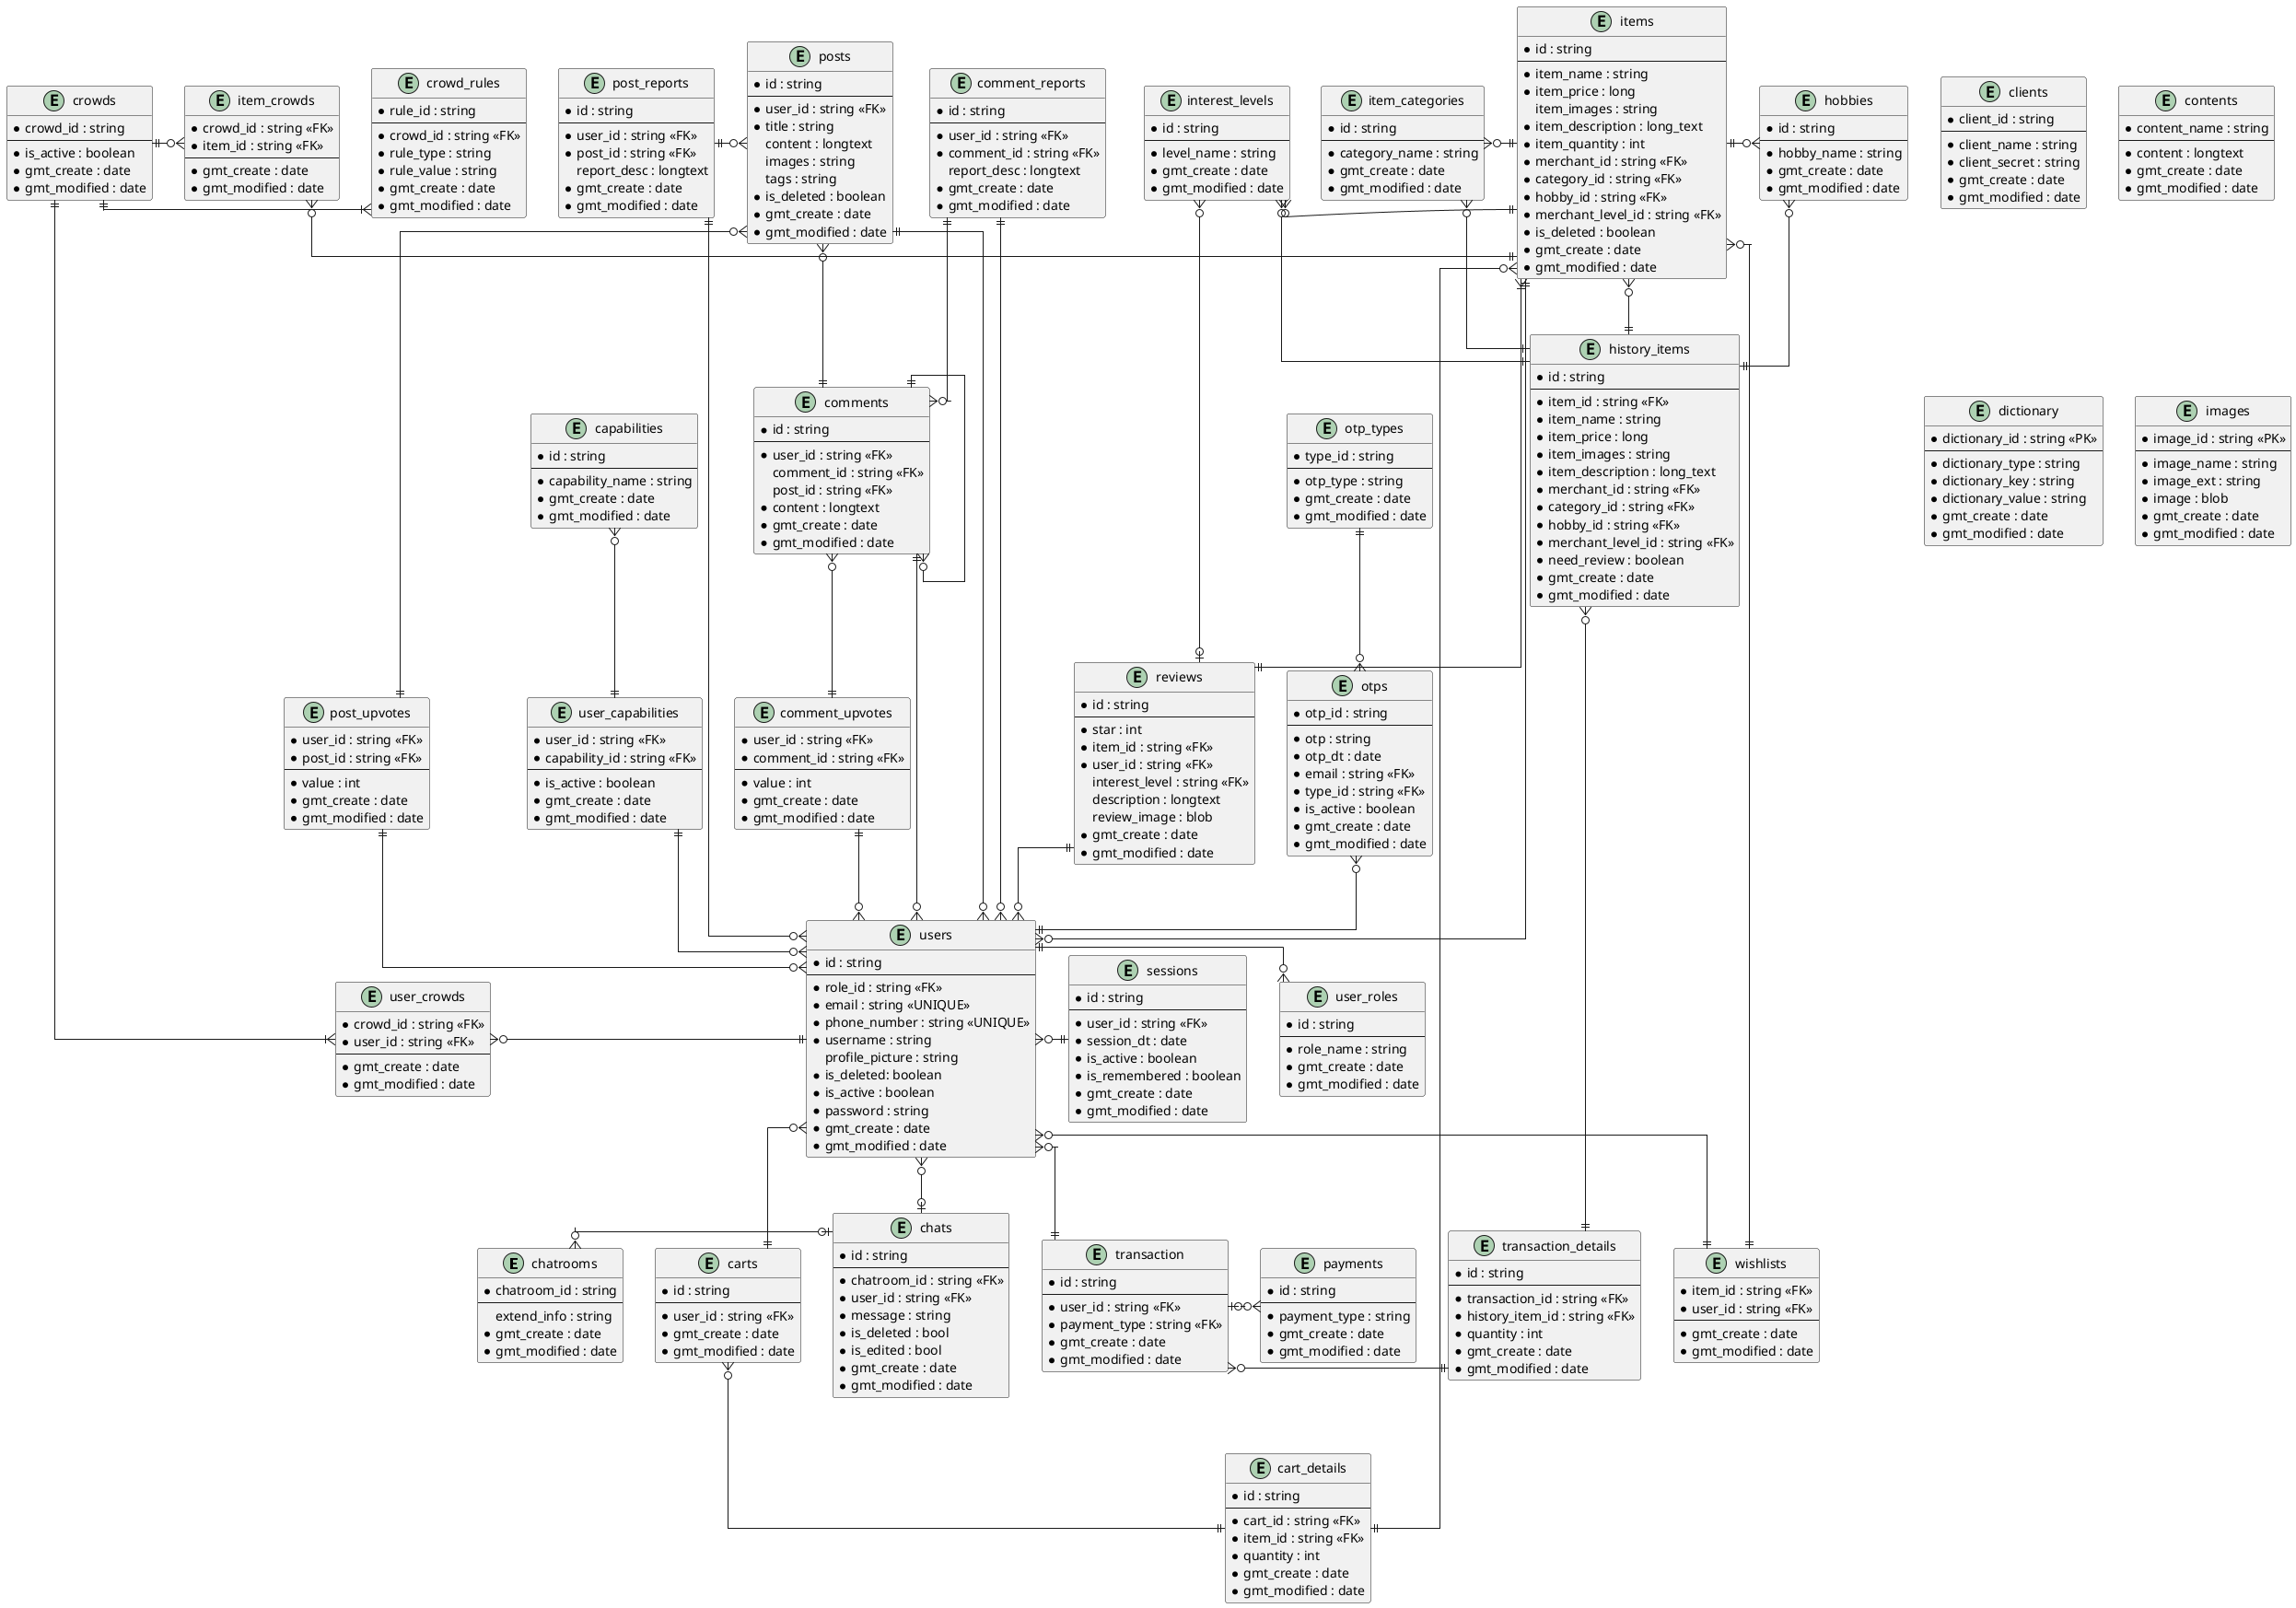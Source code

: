 @startuml ERD
skinparam linetype ortho

' left to right direction
' top to bottom direction

' entity

' direct communication purposes
entity chatrooms {
    * chatroom_id : string
    --
    extend_info : string
    * gmt_create : date
    * gmt_modified : date
}

entity chats {
    * id : string
    --
    * chatroom_id : string <<FK>>
    * user_id : string <<FK>>
    * message : string
    * is_deleted : bool
    * is_edited : bool
    * gmt_create : date
    * gmt_modified : date
}

' for transaction purposes
entity interest_levels {
    * id : string
    --
    * level_name : string
    * gmt_create : date
    * gmt_modified : date
}

entity item_categories {
    * id : string
    --
    * category_name : string
    * gmt_create : date
    * gmt_modified : date
}

entity hobbies {
    * id : string
    --
    * hobby_name : string
    * gmt_create : date
    * gmt_modified : date
}

entity user_roles {
    * id : string
    --
    * role_name : string
    * gmt_create : date
    * gmt_modified : date
}

entity capabilities {
    * id : string
    --
    * capability_name : string
    * gmt_create : date
    * gmt_modified : date
}

entity user_capabilities {
    * user_id : string <<FK>>
    * capability_id : string <<FK>>
    --
    * is_active : boolean
    * gmt_create : date
    * gmt_modified : date
}

entity payments {
    * id : string
    --
    * payment_type : string
    * gmt_create : date
    * gmt_modified : date
}

entity users {
    * id : string  
    --
    * role_id : string <<FK>>
    * email : string <<UNIQUE>>
    * phone_number : string <<UNIQUE>>
    * username : string
      profile_picture : string
    * is_deleted: boolean
    * is_active : boolean
    * password : string
    * gmt_create : date
    * gmt_modified : date
}

entity items {
    * id : string 
    --
    * item_name : string
    * item_price : long
      item_images : string
    * item_description : long_text
    * item_quantity : int
    * merchant_id : string <<FK>>
    * category_id : string <<FK>>
    * hobby_id : string <<FK>>
    * merchant_level_id : string <<FK>>
    * is_deleted : boolean
    * gmt_create : date
    * gmt_modified : date
}
entity reviews {
    * id : string
    --
    * star : int
    * item_id : string <<FK>>
    * user_id : string <<FK>>
      interest_level : string <<FK>>
      description : longtext
      review_image : blob
    * gmt_create : date
    * gmt_modified : date
}

entity history_items{
    * id : string 
    --
    * item_id : string <<FK>>
    * item_name : string
    * item_price : long
    * item_images : string
    * item_description : long_text
    * merchant_id : string <<FK>>
    * category_id : string <<FK>>
    * hobby_id : string <<FK>>
    * merchant_level_id : string <<FK>>
    * need_review : boolean
    * gmt_create : date
    * gmt_modified : date
}

entity transaction {
    * id : string
    --
    * user_id : string <<FK>>
    * payment_type : string <<FK>>
    * gmt_create : date
    * gmt_modified : date
}

entity transaction_details {
    * id : string
    --
    * transaction_id : string <<FK>>
    * history_item_id : string <<FK>>
    * quantity : int
    * gmt_create : date
    * gmt_modified : date
}

entity carts {
    * id : string
    --
    * user_id : string <<FK>>
    * gmt_create : date
    * gmt_modified : date
}

entity cart_details {
    * id : string
    --
    * cart_id : string <<FK>>
    * item_id : string <<FK>>
    * quantity : int
    * gmt_create : date
    * gmt_modified : date
}

' for discussion purposes
entity posts {
    * id : string
    --
    * user_id : string <<FK>>
    * title : string
      content : longtext
      images : string
      tags : string
    * is_deleted : boolean
    * gmt_create : date
    * gmt_modified : date
}

entity comments {
    * id : string
    --
    * user_id : string <<FK>>
      comment_id : string <<FK>>
      post_id : string <<FK>>
    * content : longtext
    * gmt_create : date
    * gmt_modified : date
}

entity comment_upvotes {
    * user_id : string <<FK>>
    * comment_id : string <<FK>>
    --
    * value : int
    * gmt_create : date
    * gmt_modified : date
}

entity post_upvotes {
    * user_id : string <<FK>>
    * post_id : string <<FK>>
    --
    * value : int
    * gmt_create : date
    * gmt_modified : date
}

entity post_reports {
    * id : string
    --
    * user_id : string <<FK>>
    * post_id : string <<FK>>
      report_desc : longtext
    * gmt_create : date
    * gmt_modified : date
}

entity comment_reports {
    * id : string
    --
    * user_id : string <<FK>>
    * comment_id : string <<FK>>
      report_desc : longtext
    * gmt_create : date
    * gmt_modified : date
}

' table for backend purpose
entity sessions{
    * id : string
    --
    * user_id : string <<FK>>
    * session_dt : date
    * is_active : boolean
    * is_remembered : boolean
    * gmt_create : date
    * gmt_modified : date
}

' entity activities {
'     * id : string
'     --
'     * activity_name : string
'     * point : int
'     * gmt_create : date
'     * gmt_modified : date
' }

' entity user_activities {
'     * id : string
'     --
'     * user_id : string <<FK>>
'     * item_id : string <<FK>>
'     * is_active : boolean
'     * gmt_create : date
'     * gmt_modified : date
' }

entity otps {
    * otp_id : string
    --
    * otp : string
    * otp_dt : date
    * email : string <<FK>>
    * type_id : string <<FK>>
    * is_active : boolean 
    * gmt_create : date
    * gmt_modified : date
}

entity otp_types {
    * type_id : string
    --
    * otp_type : string
    * gmt_create : date
    * gmt_modified : date
}

entity clients {
    * client_id : string
    --
    * client_name : string
    * client_secret : string
    * gmt_create : date
    * gmt_modified : date
}

entity contents {
    * content_name : string
    --
    * content : longtext
    * gmt_create : date
    * gmt_modified : date
}

entity wishlists {
    * item_id : string <<FK>>
    * user_id : string <<FK>>
    --
    * gmt_create : date
    * gmt_modified : date
}

entity crowds {
    * crowd_id : string
    --
    * is_active : boolean
    * gmt_create : date
    * gmt_modified : date
}

entity crowd_rules {
    * rule_id : string
    --
    * crowd_id : string <<FK>>
    * rule_type : string
    * rule_value : string
    * gmt_create : date
    * gmt_modified : date
}

entity user_crowds {
    * crowd_id : string <<FK>>
    * user_id : string <<FK>>
    --
    * gmt_create : date
    * gmt_modified : date
}

entity item_crowds {
    * crowd_id : string <<FK>>
    * item_id : string <<FK>>
    --
    * gmt_create : date
    * gmt_modified : date
}

entity dictionary {
    * dictionary_id : string <<PK>>
    --
    * dictionary_type : string
    * dictionary_key : string
    * dictionary_value : string
    * gmt_create : date
    * gmt_modified : date
}

entity images {
    * image_id : string <<PK>>
    --
    * image_name : string
    * image_ext : string
    * image : blob
    * gmt_create : date
    * gmt_modified : date
}

' relation
' for transaction purposes
interest_levels }o-|| items
item_categories }o-|| items
items ||-o{ hobbies

' user_roles }o--|| users
users ||-o{ user_roles

transaction |o-o{ payments
users }o--|| transaction
transaction }o-|| transaction_details
history_items }o-|| transaction_details

' carts
users }o--|| carts
carts }o--|| cart_details
cart_details ||--o{ items

items }|---|| reviews
reviews |o--o{ interest_levels
items ||--o{ users
reviews ||--o{ users

' history items
' history_items ||--o{ items
' history_items ||--o{ hobbies
' history_items ||--o{ item_categories
' history_items ||--o{ interest_levels

items }o--|| history_items
hobbies }o--|| history_items
item_categories }o--|| history_items
interest_levels }o--|| history_items

' for discussion purposes
comments }o--|| comment_upvotes
comment_upvotes ||--o{ users
posts }o--|| post_upvotes
' post_upvotes ||--o{ posts
post_upvotes ||--o{ users

posts }o--|| comments
comments ||-o{ comments

' direct communication purposes
users }o--o| chats
' chats |o--o{ users
chatrooms }o-o| chats
' chats |o-o{ chatrooms


' user capability
' users }o--||  user_capabilities
user_capabilities ||--o{ users
capabilities }o--|| user_capabilities

' table for backend purpose
users }o-|| sessions
' users }o-|| user_activities
' items }o-|| user_activities
' user_activities ||-o{ users
' user_activities ||-o{ items
' user_activities ||--o{ activities

' wishlist
users }o--|| wishlists
' items }o-|| wishlists
' wishlists ||-o{ users
wishlists ||-o{ items

' report
' posts }o--|| post_reports
' comments }o--|| comment_reports
comments ||-o{ users
posts ||-o{ users
comment_reports ||--o{ comments
post_reports ||-o{ posts

comment_reports ||--o{ users
post_reports ||--o{ users

otps }o--|| users
otp_types ||--o{ otps

crowds ||-|{ crowd_rules
crowds ||-|{ user_crowds
' crowds ||-|{ item_crowds
' user_crowds }o-|| crowds
item_crowds }o-|| crowds

user_crowds }o-|| users
item_crowds }o-|| items
' items ||-o{ item_crowds

@enduml
